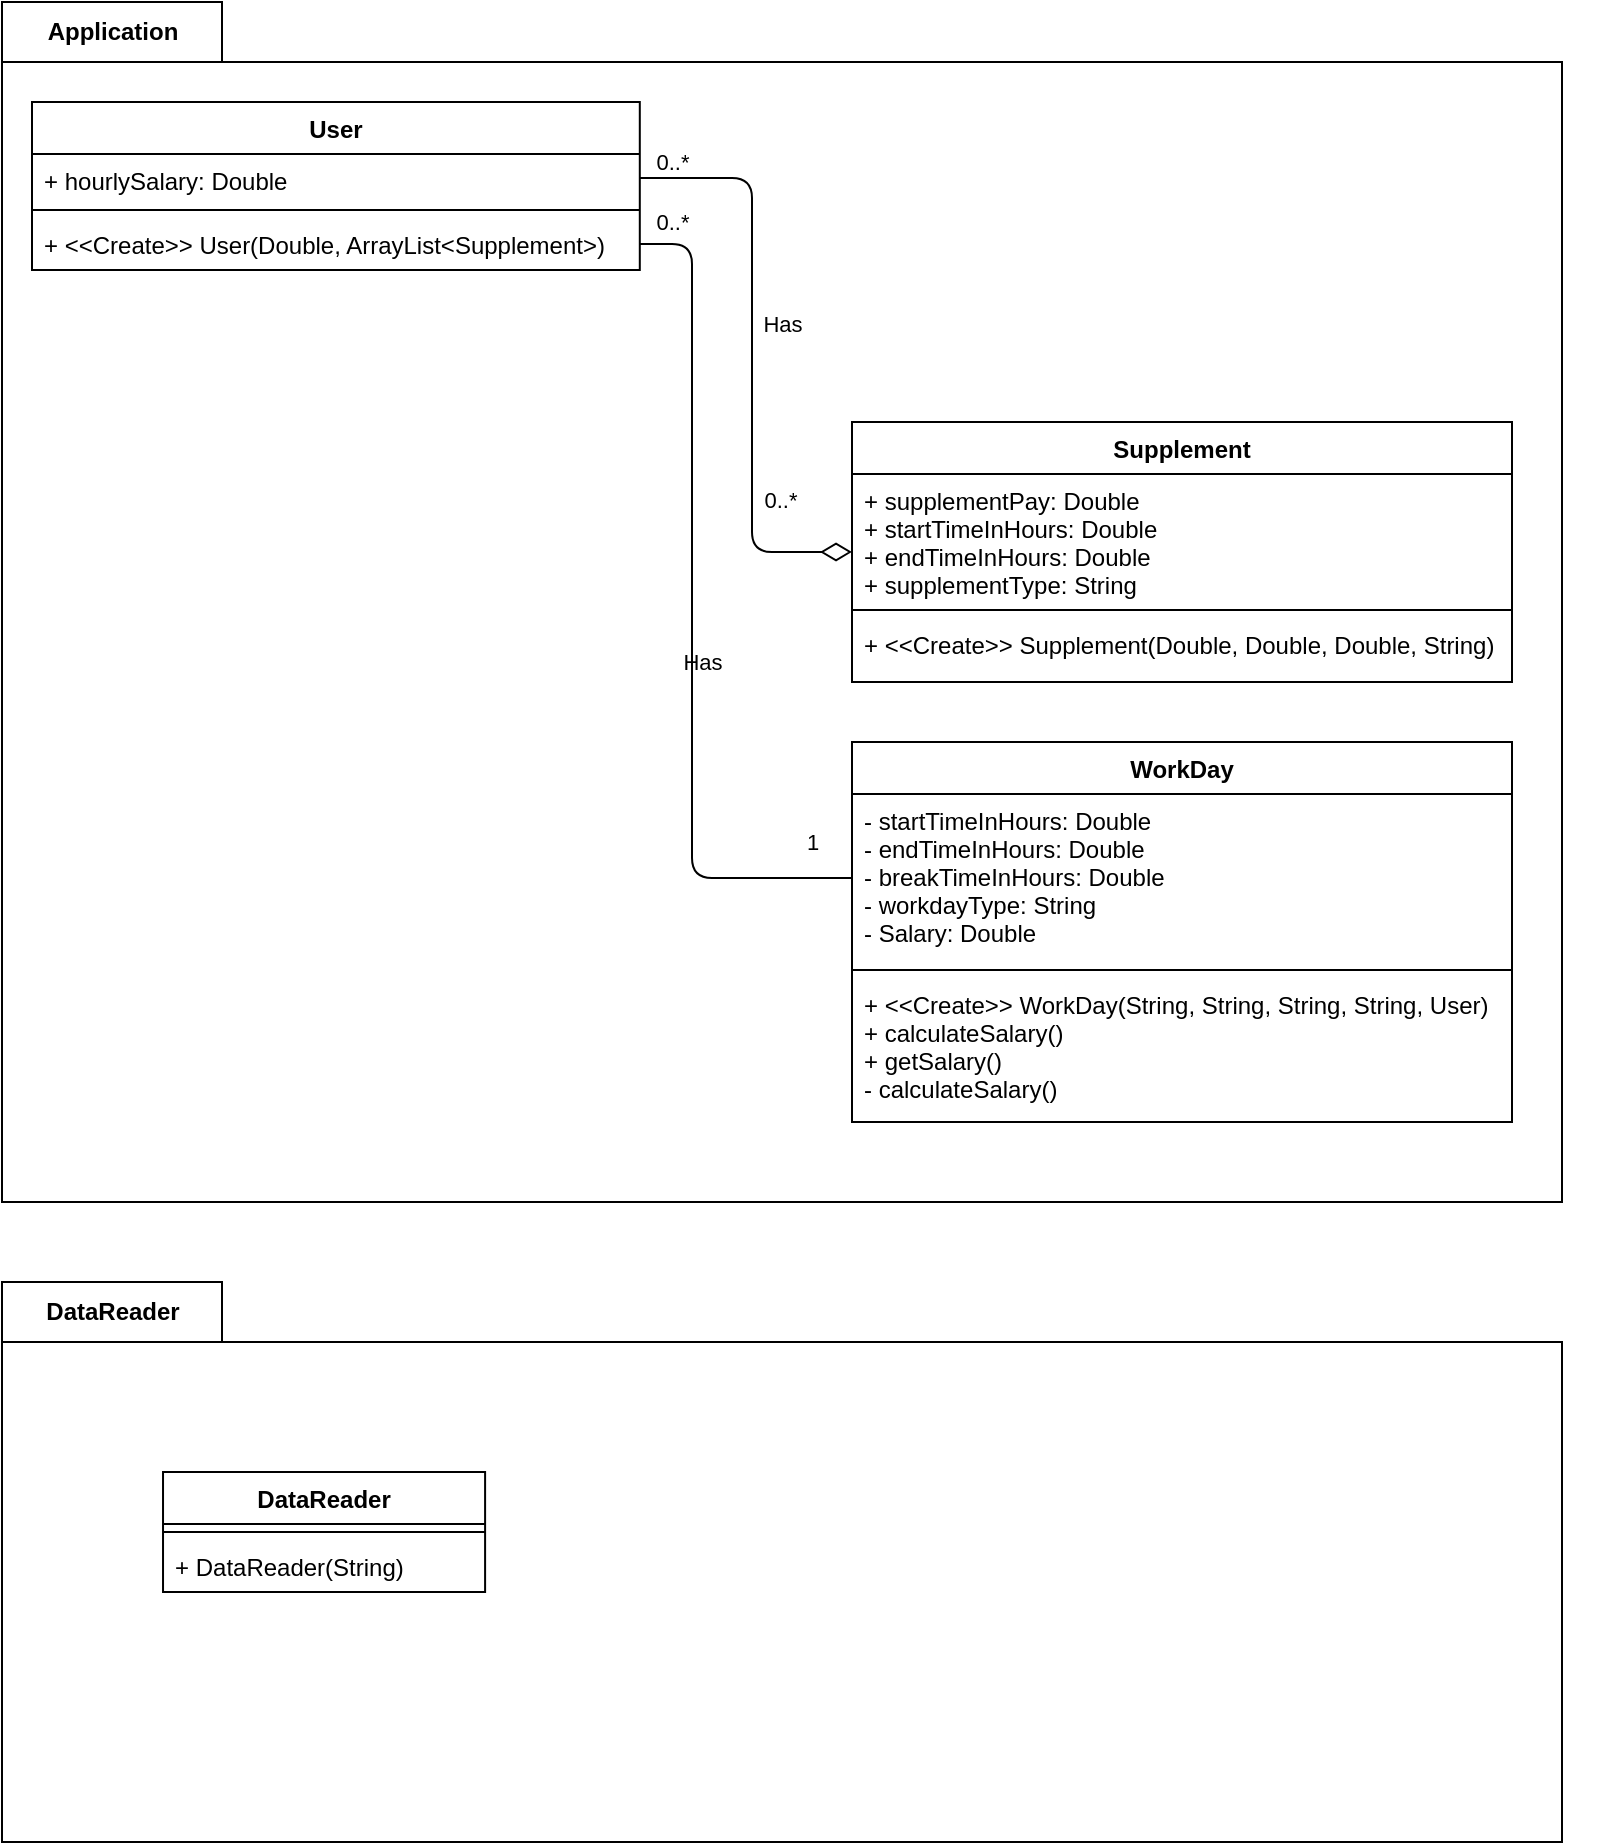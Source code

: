 <mxfile scale="1" border="10">
    <diagram id="Frq4URAc4n9S_q0fajzb" name="Page-1">
        <mxGraphModel dx="1538" dy="1277" grid="1" gridSize="10" guides="1" tooltips="1" connect="1" arrows="1" fold="1" page="1" pageScale="1" pageWidth="850" pageHeight="1100" math="0" shadow="0">
            <root>
                <mxCell id="0"/>
                <mxCell id="1" parent="0"/>
                <mxCell id="7" value="Application" style="shape=folder;fontStyle=1;tabWidth=110;tabHeight=30;tabPosition=left;html=1;boundedLbl=1;labelInHeader=1;container=1;collapsible=0;" vertex="1" parent="1">
                    <mxGeometry x="20" y="40" width="780" height="600" as="geometry"/>
                </mxCell>
                <mxCell id="8" value="" style="html=1;strokeColor=none;resizeWidth=1;resizeHeight=1;fillColor=none;part=1;connectable=0;allowArrows=0;deletable=0;" vertex="1" parent="7">
                    <mxGeometry width="800.26" height="518.807" relative="1" as="geometry">
                        <mxPoint y="30" as="offset"/>
                    </mxGeometry>
                </mxCell>
                <mxCell id="38" value="0..*" style="edgeLabel;html=1;align=center;verticalAlign=middle;resizable=0;points=[];" vertex="1" connectable="0" parent="7">
                    <mxGeometry x="350.0" y="80.81" as="geometry">
                        <mxPoint x="39" y="168" as="offset"/>
                    </mxGeometry>
                </mxCell>
                <mxCell id="50" value="Has" style="edgeLabel;html=1;align=center;verticalAlign=middle;resizable=0;points=[];" vertex="1" connectable="0" parent="7">
                    <mxGeometry x="400" y="190.002" as="geometry">
                        <mxPoint x="-50" y="140" as="offset"/>
                    </mxGeometry>
                </mxCell>
                <mxCell id="26" value="Supplement&#10;" style="swimlane;fontStyle=1;align=center;verticalAlign=top;childLayout=stackLayout;horizontal=1;startSize=26;horizontalStack=0;resizeParent=1;resizeParentMax=0;resizeLast=0;collapsible=1;marginBottom=0;" vertex="1" parent="1">
                    <mxGeometry x="445" y="250" width="330" height="130" as="geometry"/>
                </mxCell>
                <mxCell id="27" value="+ supplementPay: Double&#10;+ startTimeInHours: Double&#10;+ endTimeInHours: Double&#10;+ supplementType: String" style="text;strokeColor=none;fillColor=none;align=left;verticalAlign=top;spacingLeft=4;spacingRight=4;overflow=hidden;rotatable=0;points=[[0,0.5],[1,0.5]];portConstraint=eastwest;" vertex="1" parent="26">
                    <mxGeometry y="26" width="330" height="64" as="geometry"/>
                </mxCell>
                <mxCell id="28" value="" style="line;strokeWidth=1;fillColor=none;align=left;verticalAlign=middle;spacingTop=-1;spacingLeft=3;spacingRight=3;rotatable=0;labelPosition=right;points=[];portConstraint=eastwest;strokeColor=inherit;" vertex="1" parent="26">
                    <mxGeometry y="90" width="330" height="8" as="geometry"/>
                </mxCell>
                <mxCell id="29" value="+ &lt;&lt;Create&gt;&gt; Supplement(Double, Double, Double, String)" style="text;strokeColor=none;fillColor=none;align=left;verticalAlign=top;spacingLeft=4;spacingRight=4;overflow=hidden;rotatable=0;points=[[0,0.5],[1,0.5]];portConstraint=eastwest;" vertex="1" parent="26">
                    <mxGeometry y="98" width="330" height="32" as="geometry"/>
                </mxCell>
                <mxCell id="35" style="edgeStyle=none;html=1;exitX=1;exitY=0.5;exitDx=0;exitDy=0;endArrow=diamondThin;endFill=0;strokeWidth=1;endSize=13;" edge="1" parent="1" source="31" target="26">
                    <mxGeometry relative="1" as="geometry">
                        <mxPoint x="435.0" y="133" as="targetPoint"/>
                        <Array as="points">
                            <mxPoint x="395" y="128"/>
                            <mxPoint x="395" y="315"/>
                        </Array>
                    </mxGeometry>
                </mxCell>
                <mxCell id="36" value="0..*" style="edgeLabel;html=1;align=center;verticalAlign=middle;resizable=0;points=[];" vertex="1" connectable="0" parent="35">
                    <mxGeometry x="-0.555" y="2" relative="1" as="geometry">
                        <mxPoint x="-42" y="-17" as="offset"/>
                    </mxGeometry>
                </mxCell>
                <mxCell id="37" value="Has" style="edgeLabel;html=1;align=center;verticalAlign=middle;resizable=0;points=[];" vertex="1" connectable="0" parent="35">
                    <mxGeometry x="-0.075" relative="1" as="geometry">
                        <mxPoint x="15" y="-7" as="offset"/>
                    </mxGeometry>
                </mxCell>
                <mxCell id="30" value="User" style="swimlane;fontStyle=1;align=center;verticalAlign=top;childLayout=stackLayout;horizontal=1;startSize=26;horizontalStack=0;resizeParent=1;resizeParentMax=0;resizeLast=0;collapsible=1;marginBottom=0;" vertex="1" parent="1">
                    <mxGeometry x="35.0" y="90" width="303.9" height="84" as="geometry"/>
                </mxCell>
                <mxCell id="31" value="+ hourlySalary: Double" style="text;strokeColor=none;fillColor=none;align=left;verticalAlign=top;spacingLeft=4;spacingRight=4;overflow=hidden;rotatable=0;points=[[0,0.5],[1,0.5]];portConstraint=eastwest;" vertex="1" parent="30">
                    <mxGeometry y="26" width="303.9" height="24" as="geometry"/>
                </mxCell>
                <mxCell id="32" value="" style="line;strokeWidth=1;fillColor=none;align=left;verticalAlign=middle;spacingTop=-1;spacingLeft=3;spacingRight=3;rotatable=0;labelPosition=right;points=[];portConstraint=eastwest;strokeColor=inherit;" vertex="1" parent="30">
                    <mxGeometry y="50" width="303.9" height="8" as="geometry"/>
                </mxCell>
                <mxCell id="33" value="+ &lt;&lt;Create&gt;&gt; User(Double, ArrayList&lt;Supplement&gt;)" style="text;strokeColor=none;fillColor=none;align=left;verticalAlign=top;spacingLeft=4;spacingRight=4;overflow=hidden;rotatable=0;points=[[0,0.5],[1,0.5]];portConstraint=eastwest;" vertex="1" parent="30">
                    <mxGeometry y="58" width="303.9" height="26" as="geometry"/>
                </mxCell>
                <mxCell id="43" style="edgeStyle=none;html=1;entryX=0;entryY=0.5;entryDx=0;entryDy=0;strokeWidth=1;endArrow=none;endFill=0;endSize=13;exitX=1;exitY=0.5;exitDx=0;exitDy=0;" edge="1" parent="1" source="33" target="40">
                    <mxGeometry relative="1" as="geometry">
                        <Array as="points">
                            <mxPoint x="365" y="161"/>
                            <mxPoint x="365" y="478"/>
                        </Array>
                    </mxGeometry>
                </mxCell>
                <mxCell id="46" value="0..*" style="edgeLabel;html=1;align=center;verticalAlign=middle;resizable=0;points=[];" vertex="1" connectable="0" parent="43">
                    <mxGeometry x="-0.539" y="-2" relative="1" as="geometry">
                        <mxPoint x="-8" y="-83" as="offset"/>
                    </mxGeometry>
                </mxCell>
                <mxCell id="48" value="1" style="edgeLabel;html=1;align=center;verticalAlign=middle;resizable=0;points=[];" vertex="1" connectable="0" parent="43">
                    <mxGeometry x="-0.155" y="2" relative="1" as="geometry">
                        <mxPoint x="58" y="146" as="offset"/>
                    </mxGeometry>
                </mxCell>
                <mxCell id="53" value="DataReader" style="shape=folder;fontStyle=1;tabWidth=110;tabHeight=30;tabPosition=left;html=1;boundedLbl=1;labelInHeader=1;container=1;collapsible=0;" vertex="1" parent="1">
                    <mxGeometry x="20" y="680" width="780" height="280" as="geometry"/>
                </mxCell>
                <mxCell id="54" value="" style="html=1;strokeColor=none;resizeWidth=1;resizeHeight=1;fillColor=none;part=1;connectable=0;allowArrows=0;deletable=0;" vertex="1" parent="53">
                    <mxGeometry width="780.0" height="196" relative="1" as="geometry">
                        <mxPoint y="30" as="offset"/>
                    </mxGeometry>
                </mxCell>
                <mxCell id="55" value="DataReader" style="swimlane;fontStyle=1;align=center;verticalAlign=top;childLayout=stackLayout;horizontal=1;startSize=26;horizontalStack=0;resizeParent=1;resizeParentMax=0;resizeLast=0;collapsible=1;marginBottom=0;" vertex="1" parent="53">
                    <mxGeometry x="80.516" y="95" width="161.032" height="60" as="geometry"/>
                </mxCell>
                <mxCell id="57" value="" style="line;strokeWidth=1;fillColor=none;align=left;verticalAlign=middle;spacingTop=-1;spacingLeft=3;spacingRight=3;rotatable=0;labelPosition=right;points=[];portConstraint=eastwest;strokeColor=inherit;" vertex="1" parent="55">
                    <mxGeometry y="26" width="161.032" height="8" as="geometry"/>
                </mxCell>
                <mxCell id="58" value="+ DataReader(String)" style="text;strokeColor=none;fillColor=none;align=left;verticalAlign=top;spacingLeft=4;spacingRight=4;overflow=hidden;rotatable=0;points=[[0,0.5],[1,0.5]];portConstraint=eastwest;" vertex="1" parent="55">
                    <mxGeometry y="34" width="161.032" height="26" as="geometry"/>
                </mxCell>
                <mxCell id="39" value="WorkDay" style="swimlane;fontStyle=1;align=center;verticalAlign=top;childLayout=stackLayout;horizontal=1;startSize=26;horizontalStack=0;resizeParent=1;resizeParentMax=0;resizeLast=0;collapsible=1;marginBottom=0;" vertex="1" parent="1">
                    <mxGeometry x="445" y="410" width="330" height="190" as="geometry"/>
                </mxCell>
                <mxCell id="40" value="- startTimeInHours: Double&#10;- endTimeInHours: Double&#10;- breakTimeInHours: Double&#10;- workdayType: String&#10;- Salary: Double " style="text;strokeColor=none;fillColor=none;align=left;verticalAlign=top;spacingLeft=4;spacingRight=4;overflow=hidden;rotatable=0;points=[[0,0.5],[1,0.5]];portConstraint=eastwest;" vertex="1" parent="39">
                    <mxGeometry y="26" width="330" height="84" as="geometry"/>
                </mxCell>
                <mxCell id="41" value="" style="line;strokeWidth=1;fillColor=none;align=left;verticalAlign=middle;spacingTop=-1;spacingLeft=3;spacingRight=3;rotatable=0;labelPosition=right;points=[];portConstraint=eastwest;strokeColor=inherit;" vertex="1" parent="39">
                    <mxGeometry y="110" width="330" height="8" as="geometry"/>
                </mxCell>
                <mxCell id="42" value="+ &lt;&lt;Create&gt;&gt; WorkDay(String, String, String, String, User)&#10;+ calculateSalary()&#10;+ getSalary()&#10;- calculateSalary()" style="text;strokeColor=none;fillColor=none;align=left;verticalAlign=top;spacingLeft=4;spacingRight=4;overflow=hidden;rotatable=0;points=[[0,0.5],[1,0.5]];portConstraint=eastwest;" vertex="1" parent="39">
                    <mxGeometry y="118" width="330" height="72" as="geometry"/>
                </mxCell>
            </root>
        </mxGraphModel>
    </diagram>
</mxfile>